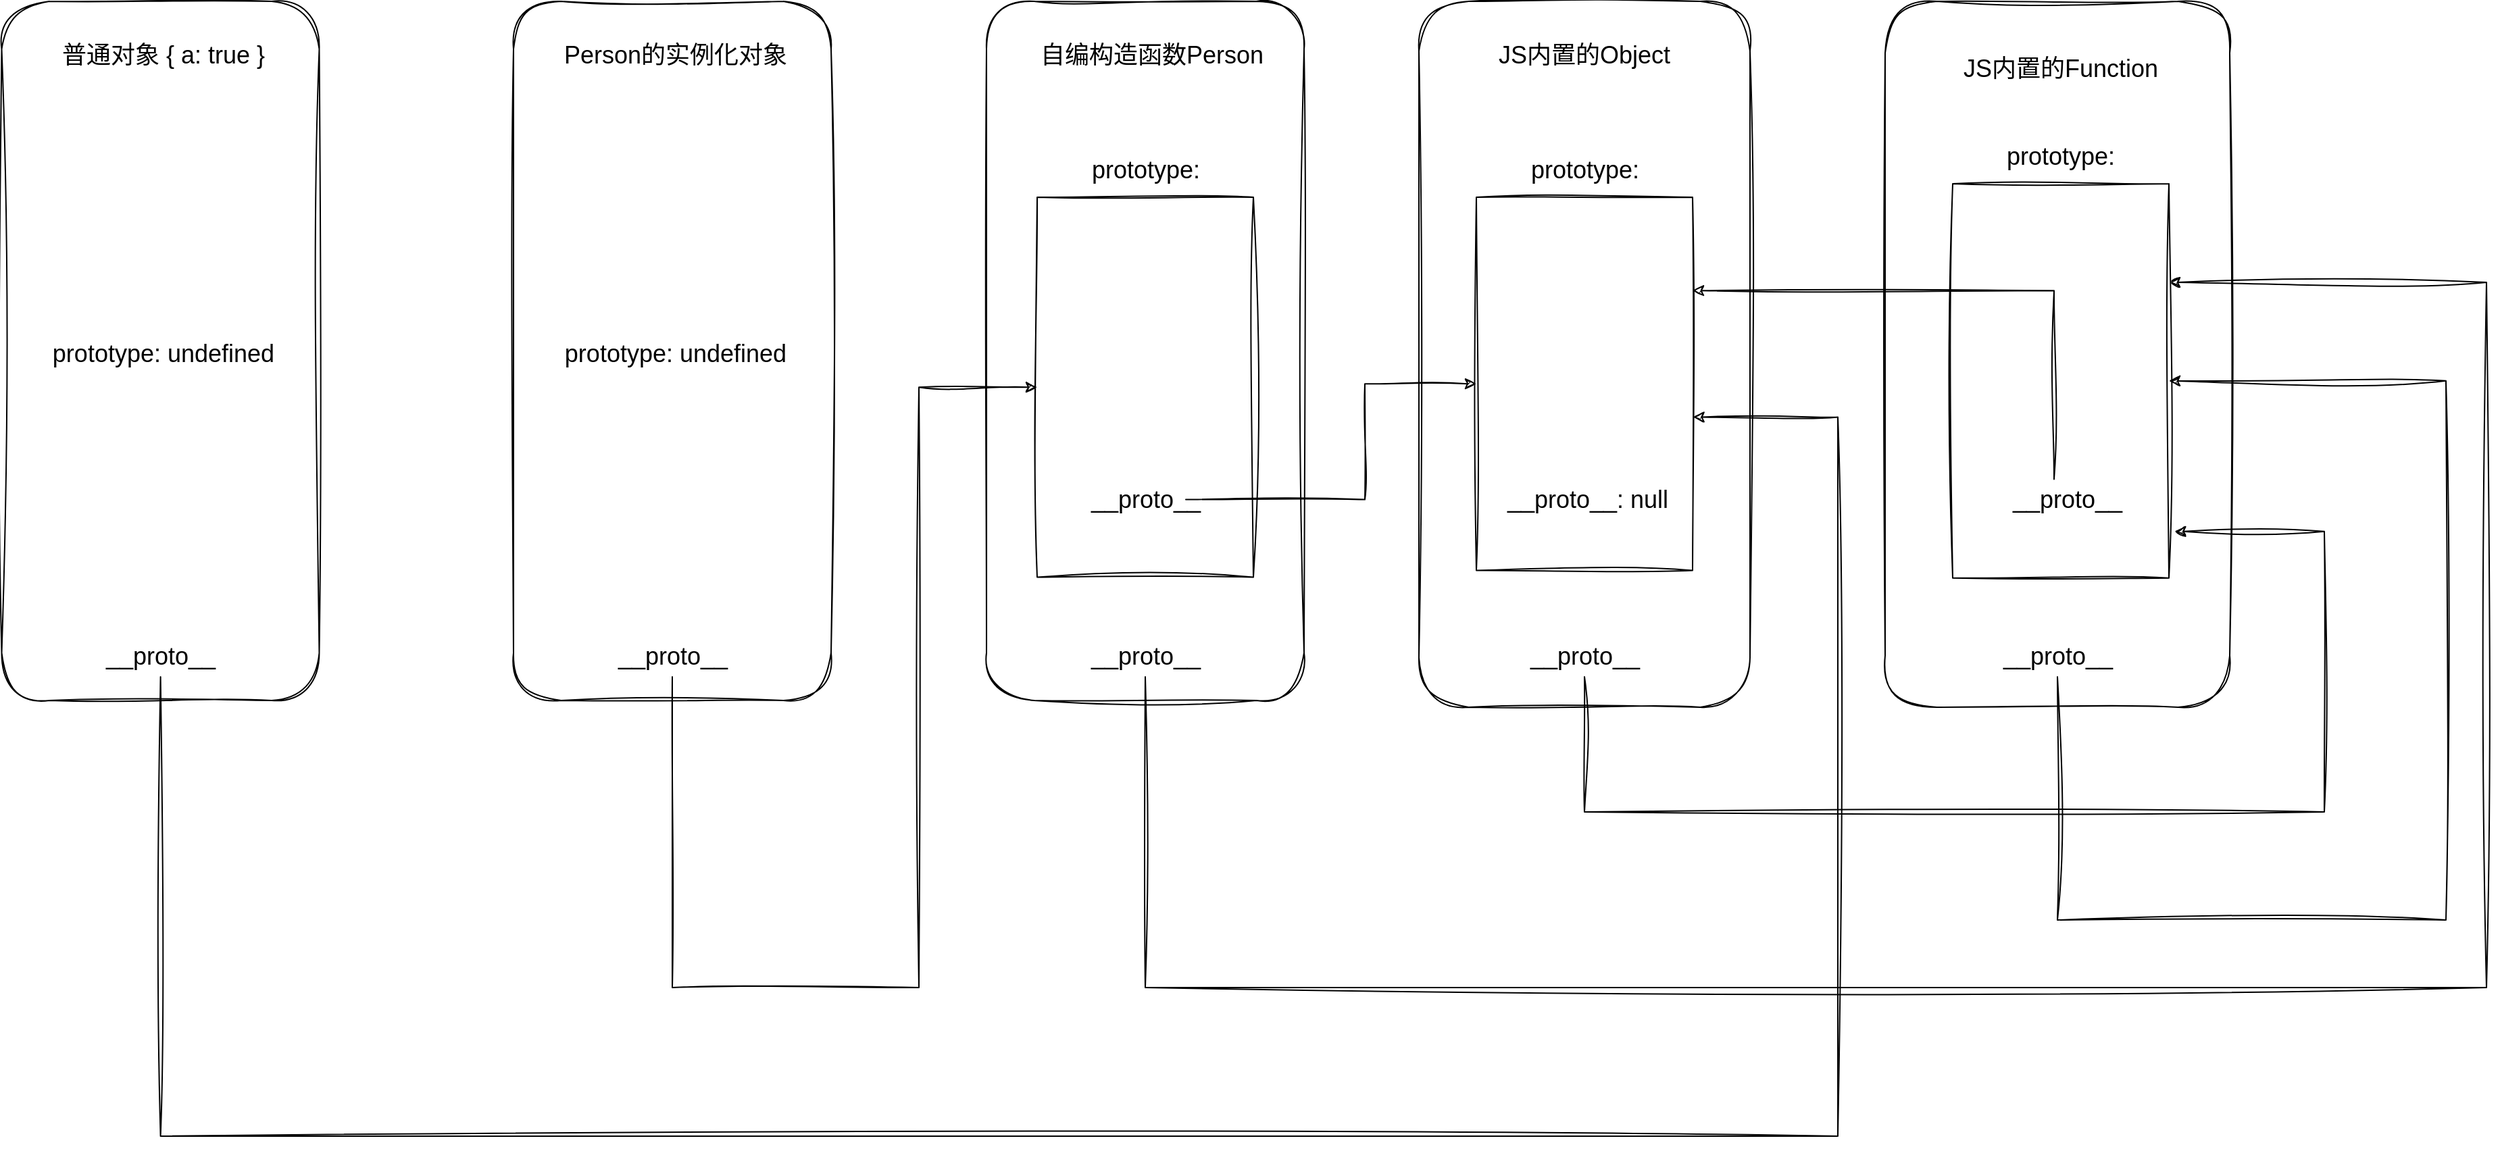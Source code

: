 <mxfile>
    <diagram id="ZuCOV0_qN6HusFbcBUgv" name="第 1 页">
        <mxGraphModel dx="6664" dy="4464" grid="1" gridSize="10" guides="1" tooltips="1" connect="1" arrows="1" fold="1" page="1" pageScale="1" pageWidth="1654" pageHeight="1169" math="0" shadow="0">
            <root>
                <mxCell id="0"/>
                <mxCell id="1" parent="0"/>
                <mxCell id="1tluZb3VSvg_V_Hee0aS-3" value="" style="rounded=1;whiteSpace=wrap;html=1;sketch=1;hachureGap=4;jiggle=2;curveFitting=1;rotation=90;direction=west;" parent="1" vertex="1">
                    <mxGeometry x="-424.25" y="-418.75" width="517.5" height="235" as="geometry"/>
                </mxCell>
                <mxCell id="1tluZb3VSvg_V_Hee0aS-4" value="自编构造函数Person" style="text;strokeColor=none;align=center;fillColor=none;html=1;verticalAlign=middle;whiteSpace=wrap;rounded=0;fontSize=18;" parent="1" vertex="1">
                    <mxGeometry x="-263" y="-550" width="205" height="60" as="geometry"/>
                </mxCell>
                <mxCell id="1tluZb3VSvg_V_Hee0aS-10" value="" style="rounded=1;whiteSpace=wrap;html=1;sketch=1;hachureGap=4;jiggle=2;curveFitting=1;rotation=90;direction=west;" parent="1" vertex="1">
                    <mxGeometry x="-101.75" y="-421.25" width="522.5" height="245" as="geometry"/>
                </mxCell>
                <mxCell id="1tluZb3VSvg_V_Hee0aS-20" value="&lt;font style=&quot;font-size: 18px;&quot;&gt;JS内置的Object&lt;/font&gt;" style="text;strokeColor=none;align=center;fillColor=none;html=1;verticalAlign=middle;whiteSpace=wrap;rounded=0;" parent="1" vertex="1">
                    <mxGeometry x="47" y="-550" width="225" height="60" as="geometry"/>
                </mxCell>
                <mxCell id="1tluZb3VSvg_V_Hee0aS-26" value="" style="rounded=1;whiteSpace=wrap;html=1;sketch=1;hachureGap=4;jiggle=2;curveFitting=1;rotation=90;direction=west;" parent="1" vertex="1">
                    <mxGeometry x="248.25" y="-426.25" width="522.5" height="255" as="geometry"/>
                </mxCell>
                <mxCell id="1tluZb3VSvg_V_Hee0aS-21" value="&lt;font style=&quot;font-size: 18px;&quot;&gt;JS内置的Function&lt;/font&gt;" style="text;strokeColor=none;align=center;fillColor=none;html=1;verticalAlign=middle;whiteSpace=wrap;rounded=0;" parent="1" vertex="1">
                    <mxGeometry x="397" y="-540" width="230" height="60" as="geometry"/>
                </mxCell>
                <mxCell id="1tluZb3VSvg_V_Hee0aS-28" value="" style="rounded=1;whiteSpace=wrap;html=1;sketch=1;hachureGap=4;jiggle=2;curveFitting=1;rotation=90;direction=west;" parent="1" vertex="1">
                    <mxGeometry x="-774.25" y="-418.75" width="517.5" height="235" as="geometry"/>
                </mxCell>
                <mxCell id="1tluZb3VSvg_V_Hee0aS-30" value="Person的实例化对象" style="text;strokeColor=none;align=center;fillColor=none;html=1;verticalAlign=middle;whiteSpace=wrap;rounded=0;fontSize=18;" parent="1" vertex="1">
                    <mxGeometry x="-603" y="-550" width="180" height="60" as="geometry"/>
                </mxCell>
                <mxCell id="ahY-jJ4lqd9sdvCP5ef7-1" value="&lt;font style=&quot;font-size: 18px;&quot;&gt;__proto__&lt;/font&gt;" style="text;strokeColor=none;align=center;fillColor=none;html=1;verticalAlign=middle;whiteSpace=wrap;rounded=0;" parent="1" vertex="1">
                    <mxGeometry x="-545.5" y="-90" width="60" height="30" as="geometry"/>
                </mxCell>
                <mxCell id="ahY-jJ4lqd9sdvCP5ef7-26" style="edgeStyle=orthogonalEdgeStyle;rounded=0;sketch=1;hachureGap=4;jiggle=2;curveFitting=1;orthogonalLoop=1;jettySize=auto;html=1;entryX=0.25;entryY=0;entryDx=0;entryDy=0;" parent="1" source="ahY-jJ4lqd9sdvCP5ef7-3" target="ahY-jJ4lqd9sdvCP5ef7-18" edge="1">
                    <mxGeometry relative="1" as="geometry">
                        <Array as="points">
                            <mxPoint x="-165" y="170"/>
                            <mxPoint x="827" y="170"/>
                            <mxPoint x="827" y="-352"/>
                        </Array>
                    </mxGeometry>
                </mxCell>
                <mxCell id="ahY-jJ4lqd9sdvCP5ef7-3" value="&lt;font style=&quot;font-size: 18px;&quot;&gt;__proto__&lt;/font&gt;" style="text;strokeColor=none;align=center;fillColor=none;html=1;verticalAlign=middle;whiteSpace=wrap;rounded=0;" parent="1" vertex="1">
                    <mxGeometry x="-195.5" y="-90" width="60" height="30" as="geometry"/>
                </mxCell>
                <mxCell id="ahY-jJ4lqd9sdvCP5ef7-30" value="" style="edgeStyle=orthogonalEdgeStyle;rounded=0;sketch=1;hachureGap=4;jiggle=2;curveFitting=1;orthogonalLoop=1;jettySize=auto;html=1;entryX=0.882;entryY=-0.026;entryDx=0;entryDy=0;entryPerimeter=0;" parent="1" source="ahY-jJ4lqd9sdvCP5ef7-4" target="ahY-jJ4lqd9sdvCP5ef7-18" edge="1">
                    <mxGeometry relative="1" as="geometry">
                        <mxPoint x="152" y="30" as="targetPoint"/>
                        <Array as="points">
                            <mxPoint x="160" y="40"/>
                            <mxPoint x="707" y="40"/>
                            <mxPoint x="707" y="-168"/>
                        </Array>
                    </mxGeometry>
                </mxCell>
                <mxCell id="ahY-jJ4lqd9sdvCP5ef7-4" value="&lt;font style=&quot;font-size: 18px;&quot;&gt;__proto__&lt;/font&gt;" style="text;strokeColor=none;align=center;fillColor=none;html=1;verticalAlign=middle;whiteSpace=wrap;rounded=0;" parent="1" vertex="1">
                    <mxGeometry x="104.5" y="-90" width="110" height="30" as="geometry"/>
                </mxCell>
                <mxCell id="ahY-jJ4lqd9sdvCP5ef7-28" style="edgeStyle=orthogonalEdgeStyle;rounded=0;sketch=1;hachureGap=4;jiggle=2;curveFitting=1;orthogonalLoop=1;jettySize=auto;html=1;entryX=0.5;entryY=0;entryDx=0;entryDy=0;" parent="1" source="ahY-jJ4lqd9sdvCP5ef7-5" target="ahY-jJ4lqd9sdvCP5ef7-18" edge="1">
                    <mxGeometry relative="1" as="geometry">
                        <Array as="points">
                            <mxPoint x="510" y="120"/>
                            <mxPoint x="797" y="120"/>
                            <mxPoint x="797" y="-279"/>
                        </Array>
                    </mxGeometry>
                </mxCell>
                <mxCell id="ahY-jJ4lqd9sdvCP5ef7-5" value="&lt;font style=&quot;font-size: 18px;&quot;&gt;__proto__&lt;/font&gt;" style="text;strokeColor=none;align=center;fillColor=none;html=1;verticalAlign=middle;whiteSpace=wrap;rounded=0;" parent="1" vertex="1">
                    <mxGeometry x="479.5" y="-90" width="60" height="30" as="geometry"/>
                </mxCell>
                <mxCell id="ahY-jJ4lqd9sdvCP5ef7-8" value="" style="rounded=0;whiteSpace=wrap;html=1;sketch=1;hachureGap=4;jiggle=2;curveFitting=1;rotation=90;" parent="1" vertex="1">
                    <mxGeometry x="-306.12" y="-354.37" width="281.25" height="160" as="geometry"/>
                </mxCell>
                <mxCell id="ahY-jJ4lqd9sdvCP5ef7-9" value="&lt;font style=&quot;font-size: 18px;&quot;&gt;prototype:&lt;/font&gt;" style="text;strokeColor=none;align=center;fillColor=none;html=1;verticalAlign=middle;whiteSpace=wrap;rounded=0;" parent="1" vertex="1">
                    <mxGeometry x="-234.25" y="-450" width="137.5" height="30" as="geometry"/>
                </mxCell>
                <mxCell id="ahY-jJ4lqd9sdvCP5ef7-12" value="&lt;font style=&quot;font-size: 18px;&quot;&gt;prototype: undefined&lt;/font&gt;" style="text;strokeColor=none;align=center;fillColor=none;html=1;verticalAlign=middle;whiteSpace=wrap;rounded=0;" parent="1" vertex="1">
                    <mxGeometry x="-613" y="-313.75" width="200" height="30" as="geometry"/>
                </mxCell>
                <mxCell id="ahY-jJ4lqd9sdvCP5ef7-16" value="" style="rounded=0;whiteSpace=wrap;html=1;sketch=1;hachureGap=4;jiggle=2;curveFitting=1;rotation=90;" parent="1" vertex="1">
                    <mxGeometry x="21.38" y="-356.87" width="276.25" height="160" as="geometry"/>
                </mxCell>
                <mxCell id="ahY-jJ4lqd9sdvCP5ef7-17" value="&lt;font style=&quot;font-size: 18px;&quot;&gt;prototype:&lt;/font&gt;" style="text;strokeColor=none;align=center;fillColor=none;html=1;verticalAlign=middle;whiteSpace=wrap;rounded=0;" parent="1" vertex="1">
                    <mxGeometry x="90.75" y="-450" width="137.5" height="30" as="geometry"/>
                </mxCell>
                <mxCell id="ahY-jJ4lqd9sdvCP5ef7-18" value="" style="rounded=0;whiteSpace=wrap;html=1;sketch=1;hachureGap=4;jiggle=2;curveFitting=1;rotation=90;" parent="1" vertex="1">
                    <mxGeometry x="366.07" y="-359.06" width="291.87" height="160" as="geometry"/>
                </mxCell>
                <mxCell id="ahY-jJ4lqd9sdvCP5ef7-19" value="&lt;font style=&quot;font-size: 18px;&quot;&gt;prototype:&lt;/font&gt;" style="text;strokeColor=none;align=center;fillColor=none;html=1;verticalAlign=middle;whiteSpace=wrap;rounded=0;" parent="1" vertex="1">
                    <mxGeometry x="443.25" y="-460" width="137.5" height="30" as="geometry"/>
                </mxCell>
                <mxCell id="ahY-jJ4lqd9sdvCP5ef7-21" style="edgeStyle=orthogonalEdgeStyle;rounded=0;sketch=1;hachureGap=4;jiggle=2;curveFitting=1;orthogonalLoop=1;jettySize=auto;html=1;entryX=0.5;entryY=1;entryDx=0;entryDy=0;" parent="1" source="ahY-jJ4lqd9sdvCP5ef7-1" target="ahY-jJ4lqd9sdvCP5ef7-8" edge="1">
                    <mxGeometry relative="1" as="geometry">
                        <Array as="points">
                            <mxPoint x="-515" y="170"/>
                            <mxPoint x="-333" y="170"/>
                            <mxPoint x="-333" y="-274"/>
                        </Array>
                    </mxGeometry>
                </mxCell>
                <mxCell id="ahY-jJ4lqd9sdvCP5ef7-25" style="edgeStyle=orthogonalEdgeStyle;rounded=0;sketch=1;hachureGap=4;jiggle=2;curveFitting=1;orthogonalLoop=1;jettySize=auto;html=1;entryX=0.5;entryY=1;entryDx=0;entryDy=0;" parent="1" source="ahY-jJ4lqd9sdvCP5ef7-22" target="ahY-jJ4lqd9sdvCP5ef7-16" edge="1">
                    <mxGeometry relative="1" as="geometry">
                        <Array as="points">
                            <mxPoint x="-3" y="-191"/>
                            <mxPoint x="-3" y="-277"/>
                        </Array>
                    </mxGeometry>
                </mxCell>
                <mxCell id="ahY-jJ4lqd9sdvCP5ef7-22" value="&lt;font style=&quot;font-size: 18px;&quot;&gt;__proto__&lt;/font&gt;" style="text;strokeColor=none;align=center;fillColor=none;html=1;verticalAlign=middle;whiteSpace=wrap;rounded=0;" parent="1" vertex="1">
                    <mxGeometry x="-195.5" y="-206.25" width="60" height="30" as="geometry"/>
                </mxCell>
                <mxCell id="ahY-jJ4lqd9sdvCP5ef7-23" value="&lt;font style=&quot;font-size: 18px;&quot;&gt;__proto__: null&lt;/font&gt;" style="text;strokeColor=none;align=center;fillColor=none;html=1;verticalAlign=middle;whiteSpace=wrap;rounded=0;" parent="1" vertex="1">
                    <mxGeometry x="87" y="-206.25" width="150" height="30" as="geometry"/>
                </mxCell>
                <mxCell id="ahY-jJ4lqd9sdvCP5ef7-37" style="edgeStyle=orthogonalEdgeStyle;rounded=0;sketch=1;hachureGap=4;jiggle=2;curveFitting=1;orthogonalLoop=1;jettySize=auto;html=1;entryX=0.25;entryY=0;entryDx=0;entryDy=0;" parent="1" source="ahY-jJ4lqd9sdvCP5ef7-24" target="ahY-jJ4lqd9sdvCP5ef7-16" edge="1">
                    <mxGeometry relative="1" as="geometry">
                        <Array as="points">
                            <mxPoint x="507" y="-346"/>
                        </Array>
                    </mxGeometry>
                </mxCell>
                <mxCell id="ahY-jJ4lqd9sdvCP5ef7-24" value="&lt;font style=&quot;font-size: 18px;&quot;&gt;__proto__&lt;/font&gt;" style="text;strokeColor=none;align=center;fillColor=none;html=1;verticalAlign=middle;whiteSpace=wrap;rounded=0;" parent="1" vertex="1">
                    <mxGeometry x="487" y="-206.25" width="60" height="30" as="geometry"/>
                </mxCell>
                <mxCell id="ahY-jJ4lqd9sdvCP5ef7-31" value="" style="rounded=1;whiteSpace=wrap;html=1;sketch=1;hachureGap=4;jiggle=2;curveFitting=1;rotation=90;direction=west;" parent="1" vertex="1">
                    <mxGeometry x="-1153" y="-418.75" width="517.5" height="235" as="geometry"/>
                </mxCell>
                <mxCell id="ahY-jJ4lqd9sdvCP5ef7-32" value="&lt;font style=&quot;font-size: 18px;&quot;&gt;prototype: undefined&lt;/font&gt;" style="text;strokeColor=none;align=center;fillColor=none;html=1;verticalAlign=middle;whiteSpace=wrap;rounded=0;" parent="1" vertex="1">
                    <mxGeometry x="-991.75" y="-313.75" width="200" height="30" as="geometry"/>
                </mxCell>
                <mxCell id="ahY-jJ4lqd9sdvCP5ef7-33" value="普通对象 { a: true }" style="text;strokeColor=none;align=center;fillColor=none;html=1;verticalAlign=middle;whiteSpace=wrap;rounded=0;fontSize=18;" parent="1" vertex="1">
                    <mxGeometry x="-981.75" y="-550" width="180" height="60" as="geometry"/>
                </mxCell>
                <mxCell id="ahY-jJ4lqd9sdvCP5ef7-36" value="" style="edgeStyle=orthogonalEdgeStyle;rounded=0;sketch=1;hachureGap=4;jiggle=2;curveFitting=1;orthogonalLoop=1;jettySize=auto;html=1;entryX=0.589;entryY=-0.002;entryDx=0;entryDy=0;entryPerimeter=0;" parent="1" source="ahY-jJ4lqd9sdvCP5ef7-34" target="ahY-jJ4lqd9sdvCP5ef7-16" edge="1">
                    <mxGeometry relative="1" as="geometry">
                        <mxPoint x="-894.25" y="5" as="targetPoint"/>
                        <Array as="points">
                            <mxPoint x="-894" y="280"/>
                            <mxPoint x="347" y="280"/>
                            <mxPoint x="347" y="-252"/>
                        </Array>
                    </mxGeometry>
                </mxCell>
                <mxCell id="ahY-jJ4lqd9sdvCP5ef7-34" value="&lt;font style=&quot;font-size: 18px;&quot;&gt;__proto__&lt;/font&gt;" style="text;strokeColor=none;align=center;fillColor=none;html=1;verticalAlign=middle;whiteSpace=wrap;rounded=0;" parent="1" vertex="1">
                    <mxGeometry x="-924.25" y="-90" width="60" height="30" as="geometry"/>
                </mxCell>
            </root>
        </mxGraphModel>
    </diagram>
</mxfile>